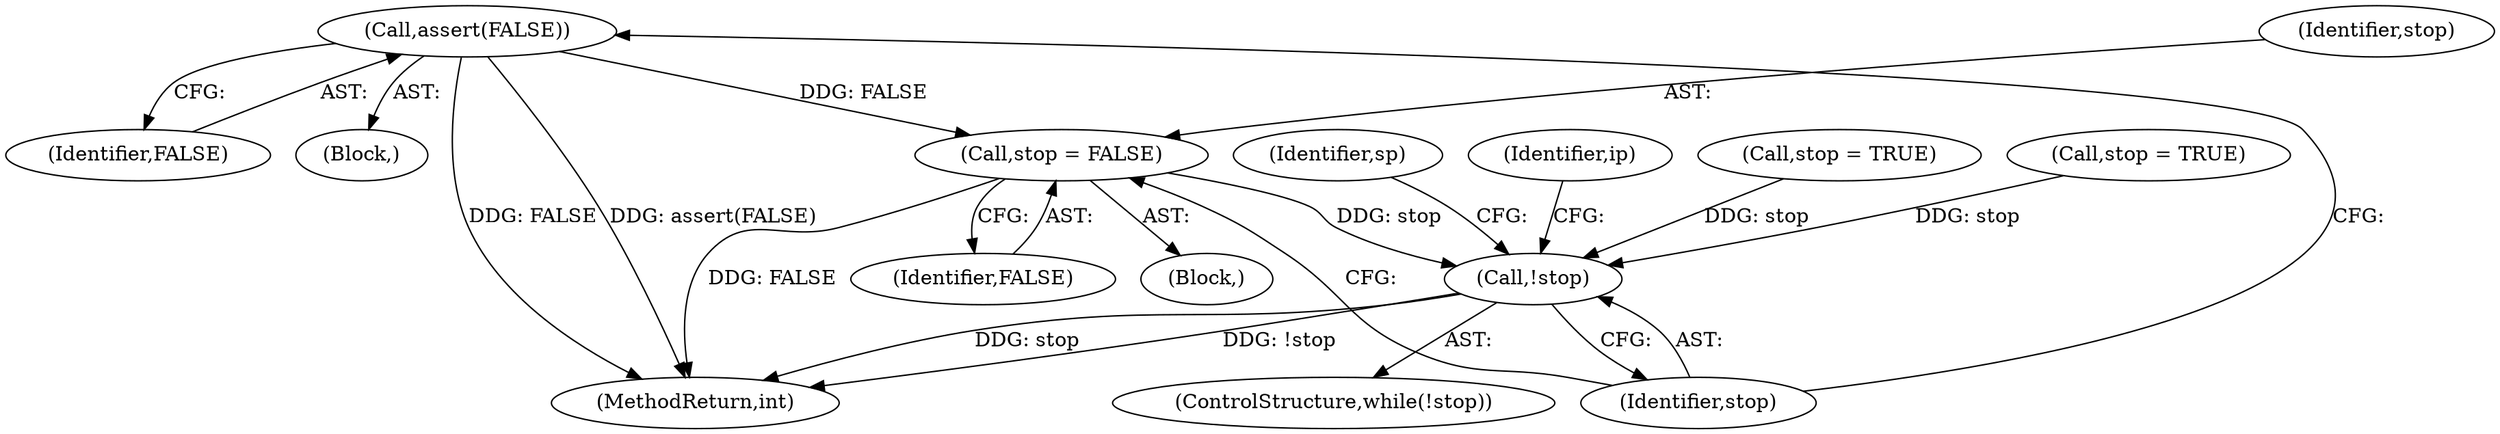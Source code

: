 digraph "0_yara_992480c30f75943e9cd6245bb2015c7737f9b661@API" {
"1000444" [label="(Call,assert(FALSE))"];
"1000201" [label="(Call,stop = FALSE)"];
"1000205" [label="(Call,!stop)"];
"1000183" [label="(Block,)"];
"1000445" [label="(Identifier,FALSE)"];
"1000253" [label="(Block,)"];
"1000201" [label="(Call,stop = FALSE)"];
"1000444" [label="(Call,assert(FALSE))"];
"1000205" [label="(Call,!stop)"];
"1000204" [label="(ControlStructure,while(!stop))"];
"1000181" [label="(Identifier,sp)"];
"1000211" [label="(Identifier,ip)"];
"1000317" [label="(Call,stop = TRUE)"];
"1000202" [label="(Identifier,stop)"];
"1000203" [label="(Identifier,FALSE)"];
"1000274" [label="(Call,stop = TRUE)"];
"1000206" [label="(Identifier,stop)"];
"1000457" [label="(MethodReturn,int)"];
"1000444" -> "1000253"  [label="AST: "];
"1000444" -> "1000445"  [label="CFG: "];
"1000445" -> "1000444"  [label="AST: "];
"1000206" -> "1000444"  [label="CFG: "];
"1000444" -> "1000457"  [label="DDG: FALSE"];
"1000444" -> "1000457"  [label="DDG: assert(FALSE)"];
"1000444" -> "1000201"  [label="DDG: FALSE"];
"1000201" -> "1000183"  [label="AST: "];
"1000201" -> "1000203"  [label="CFG: "];
"1000202" -> "1000201"  [label="AST: "];
"1000203" -> "1000201"  [label="AST: "];
"1000206" -> "1000201"  [label="CFG: "];
"1000201" -> "1000457"  [label="DDG: FALSE"];
"1000201" -> "1000205"  [label="DDG: stop"];
"1000205" -> "1000204"  [label="AST: "];
"1000205" -> "1000206"  [label="CFG: "];
"1000206" -> "1000205"  [label="AST: "];
"1000181" -> "1000205"  [label="CFG: "];
"1000211" -> "1000205"  [label="CFG: "];
"1000205" -> "1000457"  [label="DDG: stop"];
"1000205" -> "1000457"  [label="DDG: !stop"];
"1000274" -> "1000205"  [label="DDG: stop"];
"1000317" -> "1000205"  [label="DDG: stop"];
}
